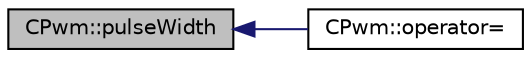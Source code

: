 digraph "CPwm::pulseWidth"
{
  edge [fontname="Helvetica",fontsize="10",labelfontname="Helvetica",labelfontsize="10"];
  node [fontname="Helvetica",fontsize="10",shape=record];
  rankdir="LR";
  Node1 [label="CPwm::pulseWidth",height=0.2,width=0.4,color="black", fillcolor="grey75", style="filled" fontcolor="black"];
  Node1 -> Node2 [dir="back",color="midnightblue",fontsize="10",style="solid",fontname="Helvetica"];
  Node2 [label="CPwm::operator=",height=0.2,width=0.4,color="black", fillcolor="white", style="filled",URL="$d1/d9f/class_c_pwm.html#aadc2ad3efd1afe9ae32919462c8286cb"];
}
